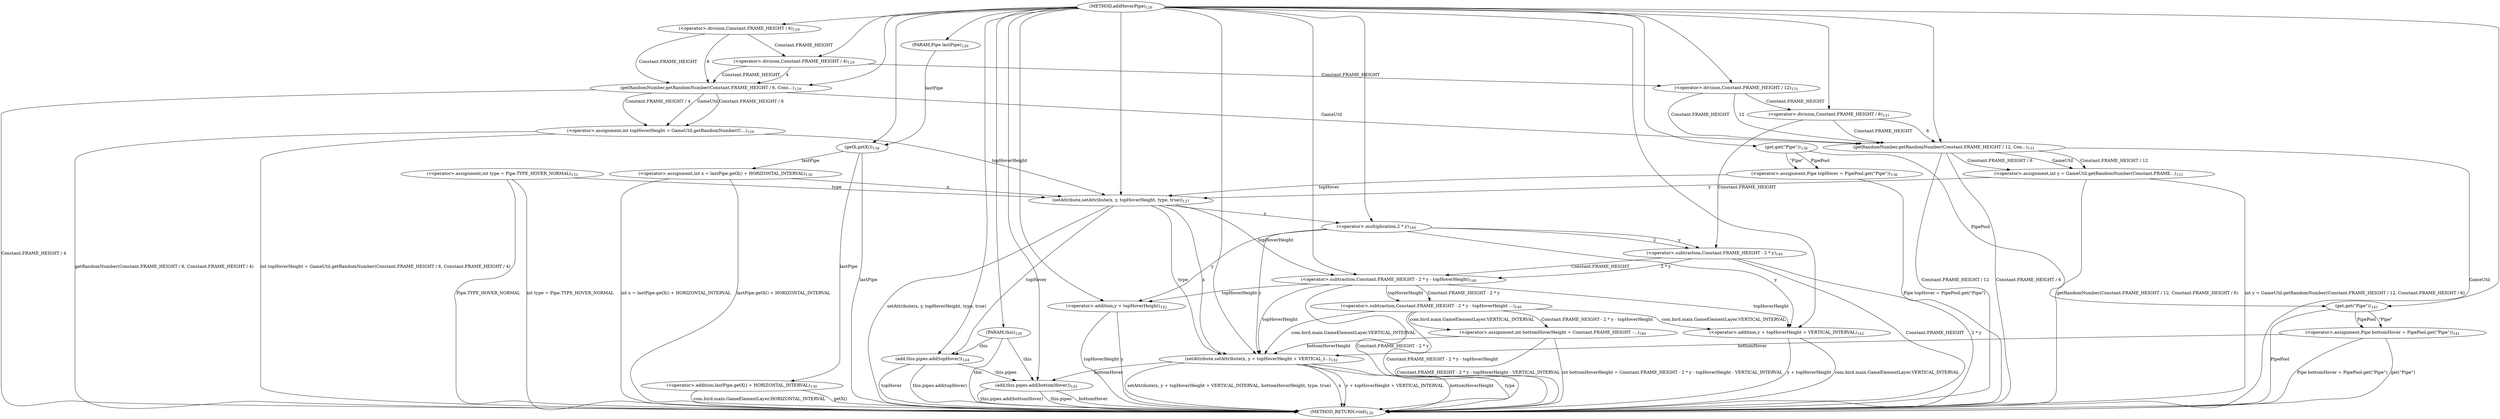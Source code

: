 digraph "addHoverPipe" {  
"379" [label = <(METHOD,addHoverPipe)<SUB>126</SUB>> ]
"488" [label = <(METHOD_RETURN,void)<SUB>126</SUB>> ]
"380" [label = <(PARAM,this)<SUB>126</SUB>> ]
"381" [label = <(PARAM,Pipe lastPipe)<SUB>126</SUB>> ]
"384" [label = <(&lt;operator&gt;.assignment,int topHoverHeight = GameUtil.getRandomNumber(C...)<SUB>129</SUB>> ]
"399" [label = <(&lt;operator&gt;.assignment,int x = lastPipe.getX() + HORIZONTAL_INTERVAL)<SUB>130</SUB>> ]
"408" [label = <(&lt;operator&gt;.assignment,int y = GameUtil.getRandomNumber(Constant.FRAME...)<SUB>131</SUB>> ]
"423" [label = <(&lt;operator&gt;.assignment,int type = Pipe.TYPE_HOVER_NORMAL)<SUB>133</SUB>> ]
"429" [label = <(&lt;operator&gt;.assignment,Pipe topHover = PipePool.get(&quot;Pipe&quot;))<SUB>136</SUB>> ]
"434" [label = <(setAttribute,setAttribute(x, y, topHoverHeight, type, true))<SUB>137</SUB>> ]
"442" [label = <(&lt;operator&gt;.assignment,int bottomHoverHeight = Constant.FRAME_HEIGHT -...)<SUB>140</SUB>> ]
"458" [label = <(&lt;operator&gt;.assignment,Pipe bottomHover = PipePool.get(&quot;Pipe&quot;))<SUB>141</SUB>> ]
"463" [label = <(setAttribute,setAttribute(x, y + topHoverHeight + VERTICAL_I...)<SUB>142</SUB>> ]
"476" [label = <(add,this.pipes.add(topHover))<SUB>144</SUB>> ]
"481" [label = <(add,this.pipes.add(bottomHover))<SUB>145</SUB>> ]
"384" [label = <(&lt;operator&gt;.assignment,int topHoverHeight = GameUtil.getRandomNumber(C...)<SUB>129</SUB>> ]
"384" [label = <(&lt;operator&gt;.assignment,int topHoverHeight = GameUtil.getRandomNumber(C...)<SUB>129</SUB>> ]
"399" [label = <(&lt;operator&gt;.assignment,int x = lastPipe.getX() + HORIZONTAL_INTERVAL)<SUB>130</SUB>> ]
"399" [label = <(&lt;operator&gt;.assignment,int x = lastPipe.getX() + HORIZONTAL_INTERVAL)<SUB>130</SUB>> ]
"408" [label = <(&lt;operator&gt;.assignment,int y = GameUtil.getRandomNumber(Constant.FRAME...)<SUB>131</SUB>> ]
"408" [label = <(&lt;operator&gt;.assignment,int y = GameUtil.getRandomNumber(Constant.FRAME...)<SUB>131</SUB>> ]
"423" [label = <(&lt;operator&gt;.assignment,int type = Pipe.TYPE_HOVER_NORMAL)<SUB>133</SUB>> ]
"423" [label = <(&lt;operator&gt;.assignment,int type = Pipe.TYPE_HOVER_NORMAL)<SUB>133</SUB>> ]
"429" [label = <(&lt;operator&gt;.assignment,Pipe topHover = PipePool.get(&quot;Pipe&quot;))<SUB>136</SUB>> ]
"429" [label = <(&lt;operator&gt;.assignment,Pipe topHover = PipePool.get(&quot;Pipe&quot;))<SUB>136</SUB>> ]
"434" [label = <(setAttribute,setAttribute(x, y, topHoverHeight, type, true))<SUB>137</SUB>> ]
"434" [label = <(setAttribute,setAttribute(x, y, topHoverHeight, type, true))<SUB>137</SUB>> ]
"434" [label = <(setAttribute,setAttribute(x, y, topHoverHeight, type, true))<SUB>137</SUB>> ]
"434" [label = <(setAttribute,setAttribute(x, y, topHoverHeight, type, true))<SUB>137</SUB>> ]
"434" [label = <(setAttribute,setAttribute(x, y, topHoverHeight, type, true))<SUB>137</SUB>> ]
"434" [label = <(setAttribute,setAttribute(x, y, topHoverHeight, type, true))<SUB>137</SUB>> ]
"442" [label = <(&lt;operator&gt;.assignment,int bottomHoverHeight = Constant.FRAME_HEIGHT -...)<SUB>140</SUB>> ]
"442" [label = <(&lt;operator&gt;.assignment,int bottomHoverHeight = Constant.FRAME_HEIGHT -...)<SUB>140</SUB>> ]
"458" [label = <(&lt;operator&gt;.assignment,Pipe bottomHover = PipePool.get(&quot;Pipe&quot;))<SUB>141</SUB>> ]
"458" [label = <(&lt;operator&gt;.assignment,Pipe bottomHover = PipePool.get(&quot;Pipe&quot;))<SUB>141</SUB>> ]
"463" [label = <(setAttribute,setAttribute(x, y + topHoverHeight + VERTICAL_I...)<SUB>142</SUB>> ]
"463" [label = <(setAttribute,setAttribute(x, y + topHoverHeight + VERTICAL_I...)<SUB>142</SUB>> ]
"463" [label = <(setAttribute,setAttribute(x, y + topHoverHeight + VERTICAL_I...)<SUB>142</SUB>> ]
"463" [label = <(setAttribute,setAttribute(x, y + topHoverHeight + VERTICAL_I...)<SUB>142</SUB>> ]
"463" [label = <(setAttribute,setAttribute(x, y + topHoverHeight + VERTICAL_I...)<SUB>142</SUB>> ]
"463" [label = <(setAttribute,setAttribute(x, y + topHoverHeight + VERTICAL_I...)<SUB>142</SUB>> ]
"476" [label = <(add,this.pipes.add(topHover))<SUB>144</SUB>> ]
"476" [label = <(add,this.pipes.add(topHover))<SUB>144</SUB>> ]
"481" [label = <(add,this.pipes.add(bottomHover))<SUB>145</SUB>> ]
"481" [label = <(add,this.pipes.add(bottomHover))<SUB>145</SUB>> ]
"386" [label = <(getRandomNumber,getRandomNumber(Constant.FRAME_HEIGHT / 6, Cons...)<SUB>129</SUB>> ]
"386" [label = <(getRandomNumber,getRandomNumber(Constant.FRAME_HEIGHT / 6, Cons...)<SUB>129</SUB>> ]
"386" [label = <(getRandomNumber,getRandomNumber(Constant.FRAME_HEIGHT / 6, Cons...)<SUB>129</SUB>> ]
"401" [label = <(&lt;operator&gt;.addition,lastPipe.getX() + HORIZONTAL_INTERVAL)<SUB>130</SUB>> ]
"401" [label = <(&lt;operator&gt;.addition,lastPipe.getX() + HORIZONTAL_INTERVAL)<SUB>130</SUB>> ]
"410" [label = <(getRandomNumber,getRandomNumber(Constant.FRAME_HEIGHT / 12, Con...)<SUB>131</SUB>> ]
"410" [label = <(getRandomNumber,getRandomNumber(Constant.FRAME_HEIGHT / 12, Con...)<SUB>131</SUB>> ]
"410" [label = <(getRandomNumber,getRandomNumber(Constant.FRAME_HEIGHT / 12, Con...)<SUB>131</SUB>> ]
"431" [label = <(get,get(&quot;Pipe&quot;))<SUB>136</SUB>> ]
"431" [label = <(get,get(&quot;Pipe&quot;))<SUB>136</SUB>> ]
"444" [label = <(&lt;operator&gt;.subtraction,Constant.FRAME_HEIGHT - 2 * y - topHoverHeight ...)<SUB>140</SUB>> ]
"444" [label = <(&lt;operator&gt;.subtraction,Constant.FRAME_HEIGHT - 2 * y - topHoverHeight ...)<SUB>140</SUB>> ]
"460" [label = <(get,get(&quot;Pipe&quot;))<SUB>141</SUB>> ]
"460" [label = <(get,get(&quot;Pipe&quot;))<SUB>141</SUB>> ]
"466" [label = <(&lt;operator&gt;.addition,y + topHoverHeight + VERTICAL_INTERVAL)<SUB>142</SUB>> ]
"466" [label = <(&lt;operator&gt;.addition,y + topHoverHeight + VERTICAL_INTERVAL)<SUB>142</SUB>> ]
"388" [label = <(&lt;operator&gt;.division,Constant.FRAME_HEIGHT / 6)<SUB>129</SUB>> ]
"388" [label = <(&lt;operator&gt;.division,Constant.FRAME_HEIGHT / 6)<SUB>129</SUB>> ]
"393" [label = <(&lt;operator&gt;.division,Constant.FRAME_HEIGHT / 4)<SUB>129</SUB>> ]
"393" [label = <(&lt;operator&gt;.division,Constant.FRAME_HEIGHT / 4)<SUB>129</SUB>> ]
"402" [label = <(getX,getX())<SUB>130</SUB>> ]
"412" [label = <(&lt;operator&gt;.division,Constant.FRAME_HEIGHT / 12)<SUB>131</SUB>> ]
"412" [label = <(&lt;operator&gt;.division,Constant.FRAME_HEIGHT / 12)<SUB>131</SUB>> ]
"417" [label = <(&lt;operator&gt;.division,Constant.FRAME_HEIGHT / 6)<SUB>131</SUB>> ]
"417" [label = <(&lt;operator&gt;.division,Constant.FRAME_HEIGHT / 6)<SUB>131</SUB>> ]
"445" [label = <(&lt;operator&gt;.subtraction,Constant.FRAME_HEIGHT - 2 * y - topHoverHeight)<SUB>140</SUB>> ]
"445" [label = <(&lt;operator&gt;.subtraction,Constant.FRAME_HEIGHT - 2 * y - topHoverHeight)<SUB>140</SUB>> ]
"467" [label = <(&lt;operator&gt;.addition,y + topHoverHeight)<SUB>142</SUB>> ]
"467" [label = <(&lt;operator&gt;.addition,y + topHoverHeight)<SUB>142</SUB>> ]
"446" [label = <(&lt;operator&gt;.subtraction,Constant.FRAME_HEIGHT - 2 * y)<SUB>140</SUB>> ]
"446" [label = <(&lt;operator&gt;.subtraction,Constant.FRAME_HEIGHT - 2 * y)<SUB>140</SUB>> ]
"450" [label = <(&lt;operator&gt;.multiplication,2 * y)<SUB>140</SUB>> ]
"450" [label = <(&lt;operator&gt;.multiplication,2 * y)<SUB>140</SUB>> ]
  "380" -> "488"  [ label = "this"] 
  "386" -> "488"  [ label = "Constant.FRAME_HEIGHT / 4"] 
  "384" -> "488"  [ label = "getRandomNumber(Constant.FRAME_HEIGHT / 6, Constant.FRAME_HEIGHT / 4)"] 
  "384" -> "488"  [ label = "int topHoverHeight = GameUtil.getRandomNumber(Constant.FRAME_HEIGHT / 6, Constant.FRAME_HEIGHT / 4)"] 
  "402" -> "488"  [ label = "lastPipe"] 
  "401" -> "488"  [ label = "getX()"] 
  "401" -> "488"  [ label = "com.bird.main.GameElementLayer.HORIZONTAL_INTERVAL"] 
  "399" -> "488"  [ label = "lastPipe.getX() + HORIZONTAL_INTERVAL"] 
  "399" -> "488"  [ label = "int x = lastPipe.getX() + HORIZONTAL_INTERVAL"] 
  "410" -> "488"  [ label = "GameUtil"] 
  "410" -> "488"  [ label = "Constant.FRAME_HEIGHT / 12"] 
  "410" -> "488"  [ label = "Constant.FRAME_HEIGHT / 6"] 
  "408" -> "488"  [ label = "getRandomNumber(Constant.FRAME_HEIGHT / 12, Constant.FRAME_HEIGHT / 6)"] 
  "408" -> "488"  [ label = "int y = GameUtil.getRandomNumber(Constant.FRAME_HEIGHT / 12, Constant.FRAME_HEIGHT / 6)"] 
  "423" -> "488"  [ label = "Pipe.TYPE_HOVER_NORMAL"] 
  "423" -> "488"  [ label = "int type = Pipe.TYPE_HOVER_NORMAL"] 
  "429" -> "488"  [ label = "Pipe topHover = PipePool.get(&quot;Pipe&quot;)"] 
  "434" -> "488"  [ label = "setAttribute(x, y, topHoverHeight, type, true)"] 
  "446" -> "488"  [ label = "Constant.FRAME_HEIGHT"] 
  "446" -> "488"  [ label = "2 * y"] 
  "445" -> "488"  [ label = "Constant.FRAME_HEIGHT - 2 * y"] 
  "444" -> "488"  [ label = "Constant.FRAME_HEIGHT - 2 * y - topHoverHeight"] 
  "442" -> "488"  [ label = "Constant.FRAME_HEIGHT - 2 * y - topHoverHeight - VERTICAL_INTERVAL"] 
  "442" -> "488"  [ label = "int bottomHoverHeight = Constant.FRAME_HEIGHT - 2 * y - topHoverHeight - VERTICAL_INTERVAL"] 
  "460" -> "488"  [ label = "PipePool"] 
  "458" -> "488"  [ label = "get(&quot;Pipe&quot;)"] 
  "458" -> "488"  [ label = "Pipe bottomHover = PipePool.get(&quot;Pipe&quot;)"] 
  "463" -> "488"  [ label = "x"] 
  "467" -> "488"  [ label = "y"] 
  "467" -> "488"  [ label = "topHoverHeight"] 
  "466" -> "488"  [ label = "y + topHoverHeight"] 
  "466" -> "488"  [ label = "com.bird.main.GameElementLayer.VERTICAL_INTERVAL"] 
  "463" -> "488"  [ label = "y + topHoverHeight + VERTICAL_INTERVAL"] 
  "463" -> "488"  [ label = "bottomHoverHeight"] 
  "463" -> "488"  [ label = "type"] 
  "463" -> "488"  [ label = "setAttribute(x, y + topHoverHeight + VERTICAL_INTERVAL, bottomHoverHeight, type, true)"] 
  "476" -> "488"  [ label = "topHover"] 
  "476" -> "488"  [ label = "this.pipes.add(topHover)"] 
  "481" -> "488"  [ label = "this.pipes"] 
  "481" -> "488"  [ label = "bottomHover"] 
  "481" -> "488"  [ label = "this.pipes.add(bottomHover)"] 
  "379" -> "380" 
  "379" -> "381" 
  "386" -> "384"  [ label = "GameUtil"] 
  "386" -> "384"  [ label = "Constant.FRAME_HEIGHT / 6"] 
  "386" -> "384"  [ label = "Constant.FRAME_HEIGHT / 4"] 
  "402" -> "399"  [ label = "lastPipe"] 
  "410" -> "408"  [ label = "GameUtil"] 
  "410" -> "408"  [ label = "Constant.FRAME_HEIGHT / 12"] 
  "410" -> "408"  [ label = "Constant.FRAME_HEIGHT / 6"] 
  "431" -> "429"  [ label = "PipePool"] 
  "431" -> "429"  [ label = "&quot;Pipe&quot;"] 
  "444" -> "442"  [ label = "Constant.FRAME_HEIGHT - 2 * y - topHoverHeight"] 
  "444" -> "442"  [ label = "com.bird.main.GameElementLayer.VERTICAL_INTERVAL"] 
  "460" -> "458"  [ label = "PipePool"] 
  "460" -> "458"  [ label = "&quot;Pipe&quot;"] 
  "429" -> "434"  [ label = "topHover"] 
  "379" -> "434" 
  "399" -> "434"  [ label = "x"] 
  "408" -> "434"  [ label = "y"] 
  "384" -> "434"  [ label = "topHoverHeight"] 
  "423" -> "434"  [ label = "type"] 
  "458" -> "463"  [ label = "bottomHover"] 
  "379" -> "463" 
  "434" -> "463"  [ label = "x"] 
  "450" -> "463"  [ label = "y"] 
  "445" -> "463"  [ label = "topHoverHeight"] 
  "444" -> "463"  [ label = "com.bird.main.GameElementLayer.VERTICAL_INTERVAL"] 
  "442" -> "463"  [ label = "bottomHoverHeight"] 
  "434" -> "463"  [ label = "type"] 
  "380" -> "476"  [ label = "this"] 
  "434" -> "476"  [ label = "topHover"] 
  "379" -> "476" 
  "380" -> "481"  [ label = "this"] 
  "476" -> "481"  [ label = "this.pipes"] 
  "463" -> "481"  [ label = "bottomHover"] 
  "379" -> "481" 
  "379" -> "386" 
  "388" -> "386"  [ label = "Constant.FRAME_HEIGHT"] 
  "388" -> "386"  [ label = "6"] 
  "393" -> "386"  [ label = "Constant.FRAME_HEIGHT"] 
  "393" -> "386"  [ label = "4"] 
  "402" -> "401"  [ label = "lastPipe"] 
  "386" -> "410"  [ label = "GameUtil"] 
  "379" -> "410" 
  "412" -> "410"  [ label = "Constant.FRAME_HEIGHT"] 
  "412" -> "410"  [ label = "12"] 
  "417" -> "410"  [ label = "Constant.FRAME_HEIGHT"] 
  "417" -> "410"  [ label = "6"] 
  "379" -> "431" 
  "445" -> "444"  [ label = "Constant.FRAME_HEIGHT - 2 * y"] 
  "445" -> "444"  [ label = "topHoverHeight"] 
  "431" -> "460"  [ label = "PipePool"] 
  "379" -> "460" 
  "450" -> "466"  [ label = "y"] 
  "379" -> "466" 
  "445" -> "466"  [ label = "topHoverHeight"] 
  "444" -> "466"  [ label = "com.bird.main.GameElementLayer.VERTICAL_INTERVAL"] 
  "379" -> "388" 
  "388" -> "393"  [ label = "Constant.FRAME_HEIGHT"] 
  "379" -> "393" 
  "381" -> "402"  [ label = "lastPipe"] 
  "379" -> "402" 
  "393" -> "412"  [ label = "Constant.FRAME_HEIGHT"] 
  "379" -> "412" 
  "412" -> "417"  [ label = "Constant.FRAME_HEIGHT"] 
  "379" -> "417" 
  "446" -> "445"  [ label = "Constant.FRAME_HEIGHT"] 
  "446" -> "445"  [ label = "2 * y"] 
  "434" -> "445"  [ label = "topHoverHeight"] 
  "379" -> "445" 
  "450" -> "467"  [ label = "y"] 
  "379" -> "467" 
  "445" -> "467"  [ label = "topHoverHeight"] 
  "417" -> "446"  [ label = "Constant.FRAME_HEIGHT"] 
  "450" -> "446"  [ label = "2"] 
  "450" -> "446"  [ label = "y"] 
  "379" -> "450" 
  "434" -> "450"  [ label = "y"] 
}
